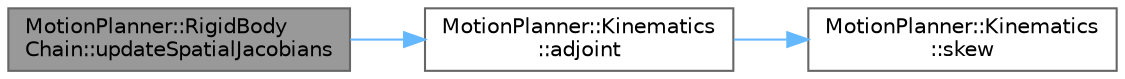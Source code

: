 digraph "MotionPlanner::RigidBodyChain::updateSpatialJacobians"
{
 // LATEX_PDF_SIZE
  bgcolor="transparent";
  edge [fontname=Helvetica,fontsize=10,labelfontname=Helvetica,labelfontsize=10];
  node [fontname=Helvetica,fontsize=10,shape=box,height=0.2,width=0.4];
  rankdir="LR";
  Node1 [label="MotionPlanner::RigidBody\lChain::updateSpatialJacobians",height=0.2,width=0.4,color="gray40", fillcolor="grey60", style="filled", fontcolor="black",tooltip=" "];
  Node1 -> Node2 [color="steelblue1",style="solid"];
  Node2 [label="MotionPlanner::Kinematics\l::adjoint",height=0.2,width=0.4,color="grey40", fillcolor="white", style="filled",URL="$namespace_motion_planner_1_1_kinematics.html#a64952c9c34bb9e9cc9ba118e1b92894f",tooltip=" "];
  Node2 -> Node3 [color="steelblue1",style="solid"];
  Node3 [label="MotionPlanner::Kinematics\l::skew",height=0.2,width=0.4,color="grey40", fillcolor="white", style="filled",URL="$namespace_motion_planner_1_1_kinematics.html#a35be98501567026badfaa3995595171f",tooltip=" "];
}
